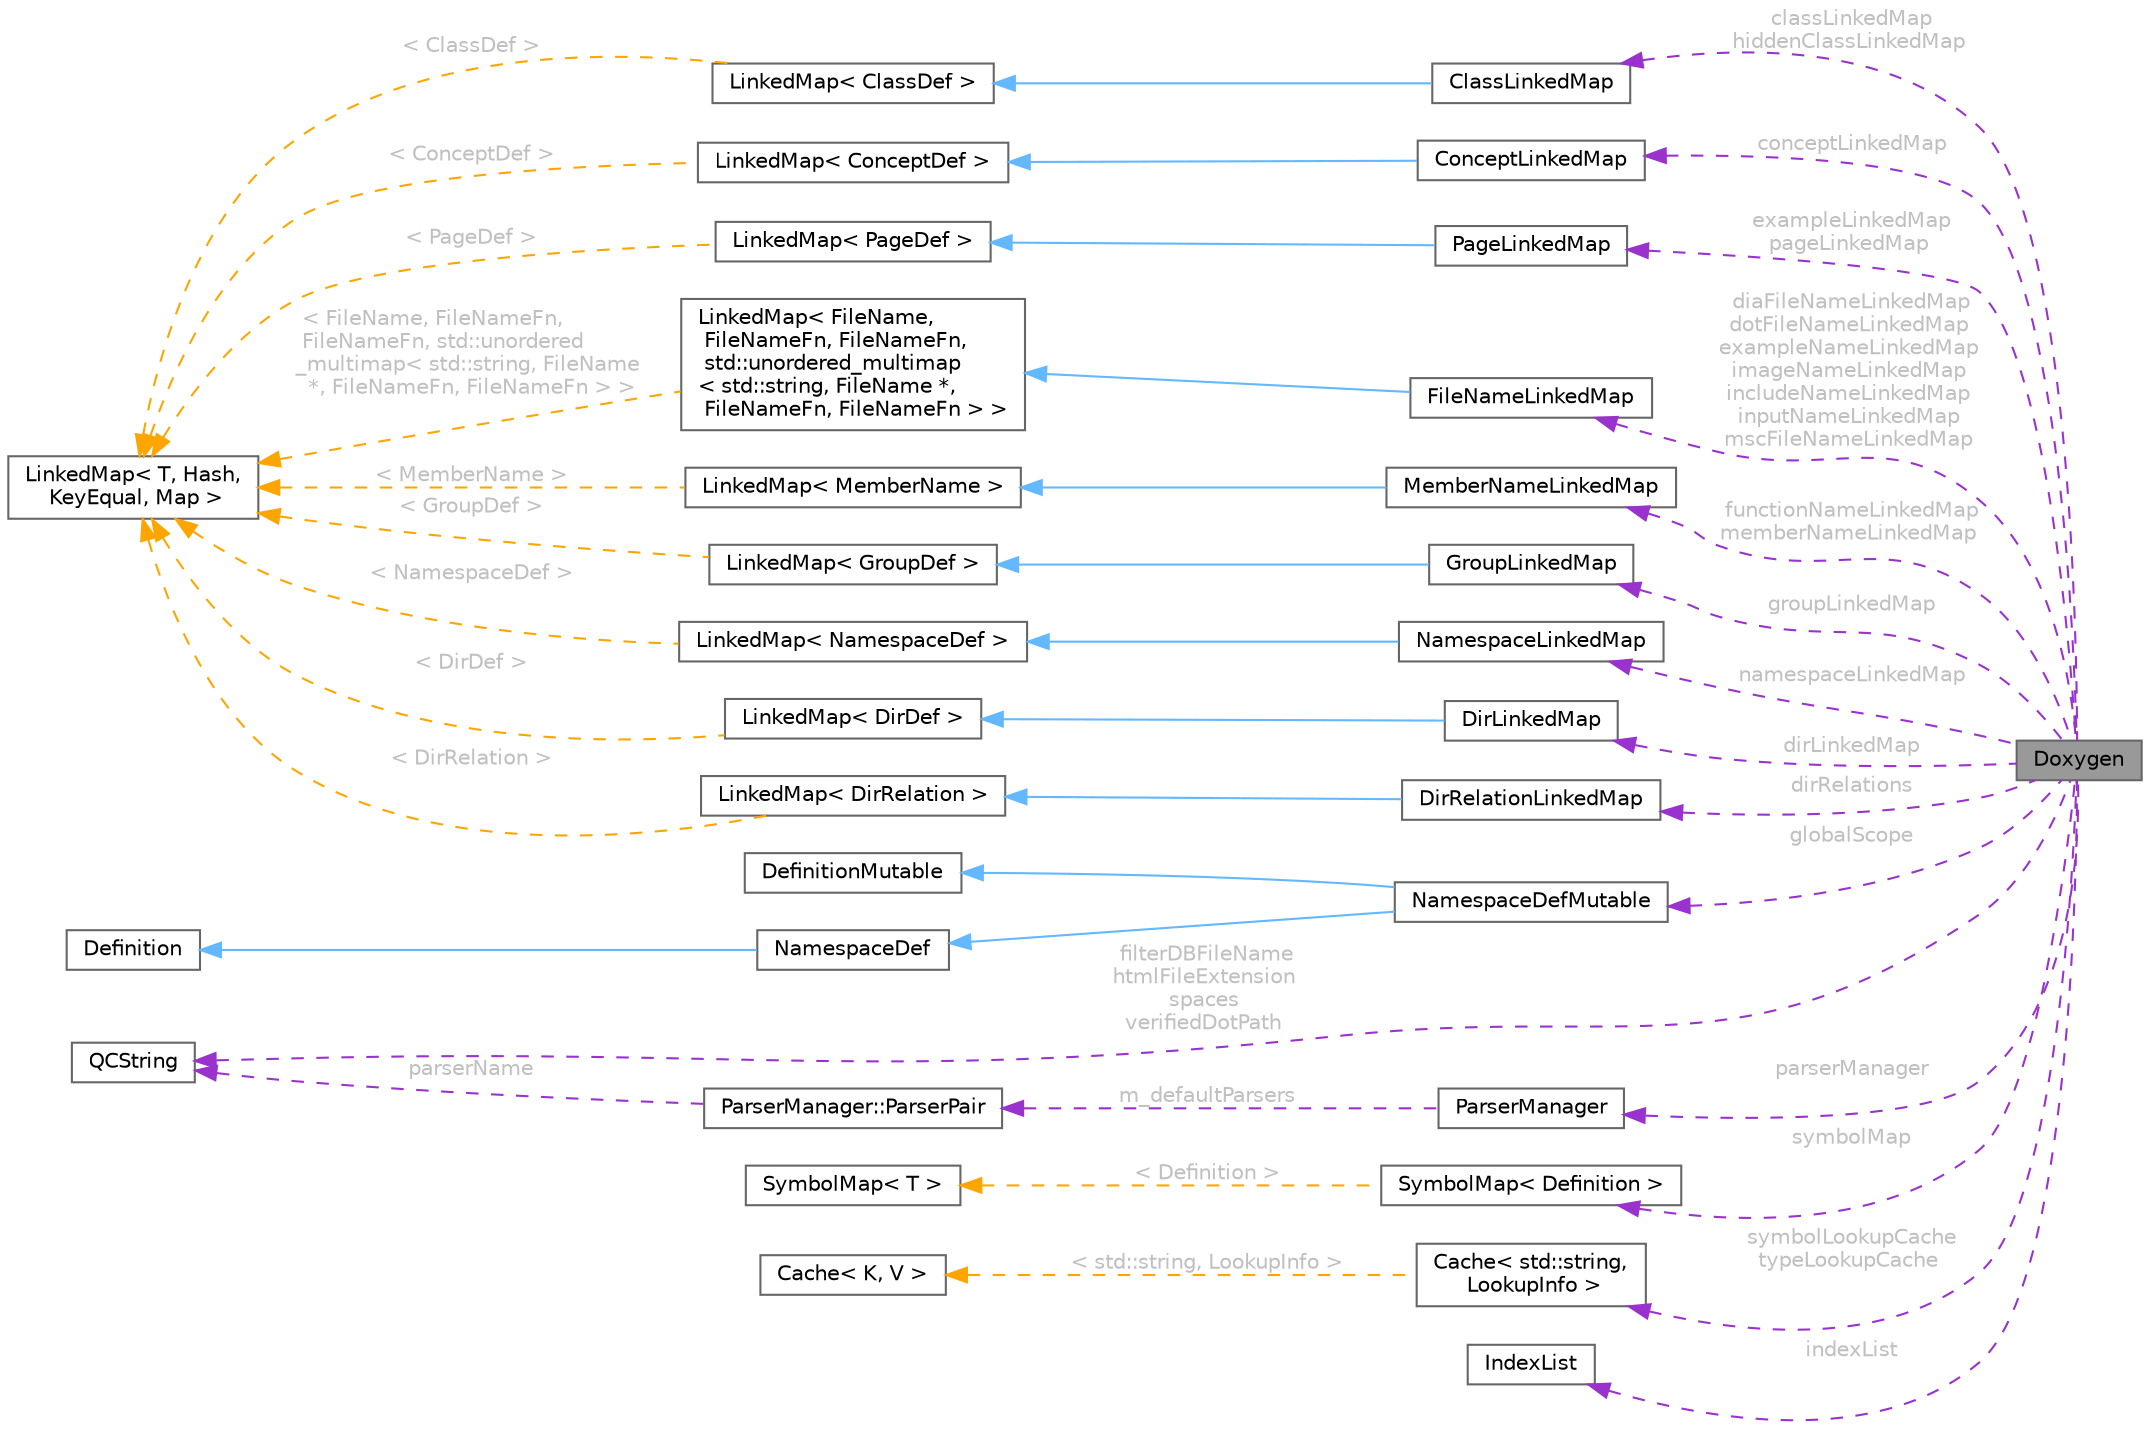 digraph "Doxygen"
{
 // INTERACTIVE_SVG=YES
 // LATEX_PDF_SIZE
  bgcolor="transparent";
  edge [fontname=Helvetica,fontsize=10,labelfontname=Helvetica,labelfontsize=10];
  node [fontname=Helvetica,fontsize=10,shape=box,height=0.2,width=0.4];
  rankdir="LR";
  Node1 [id="Node000001",label="Doxygen",height=0.2,width=0.4,color="gray40", fillcolor="grey60", style="filled", fontcolor="black",tooltip="This class serves as a namespace for global variables used by doxygen."];
  Node2 -> Node1 [id="edge1_Node000001_Node000002",dir="back",color="darkorchid3",style="dashed",tooltip=" ",label=" classLinkedMap\nhiddenClassLinkedMap",fontcolor="grey" ];
  Node2 [id="Node000002",label="ClassLinkedMap",height=0.2,width=0.4,color="gray40", fillcolor="white", style="filled",URL="$d0/d10/class_class_linked_map.html",tooltip=" "];
  Node3 -> Node2 [id="edge2_Node000002_Node000003",dir="back",color="steelblue1",style="solid",tooltip=" "];
  Node3 [id="Node000003",label="LinkedMap\< ClassDef \>",height=0.2,width=0.4,color="gray40", fillcolor="white", style="filled",URL="$d0/d2c/class_linked_map.html",tooltip=" "];
  Node4 -> Node3 [id="edge3_Node000003_Node000004",dir="back",color="orange",style="dashed",tooltip=" ",label=" \< ClassDef \>",fontcolor="grey" ];
  Node4 [id="Node000004",label="LinkedMap\< T, Hash,\l KeyEqual, Map \>",height=0.2,width=0.4,color="gray40", fillcolor="white", style="filled",URL="$d0/d2c/class_linked_map.html",tooltip="Container class representing a vector of objects with keys."];
  Node5 -> Node1 [id="edge4_Node000001_Node000005",dir="back",color="darkorchid3",style="dashed",tooltip=" ",label=" conceptLinkedMap",fontcolor="grey" ];
  Node5 [id="Node000005",label="ConceptLinkedMap",height=0.2,width=0.4,color="gray40", fillcolor="white", style="filled",URL="$db/ded/class_concept_linked_map.html",tooltip=" "];
  Node6 -> Node5 [id="edge5_Node000005_Node000006",dir="back",color="steelblue1",style="solid",tooltip=" "];
  Node6 [id="Node000006",label="LinkedMap\< ConceptDef \>",height=0.2,width=0.4,color="gray40", fillcolor="white", style="filled",URL="$d0/d2c/class_linked_map.html",tooltip=" "];
  Node4 -> Node6 [id="edge6_Node000006_Node000004",dir="back",color="orange",style="dashed",tooltip=" ",label=" \< ConceptDef \>",fontcolor="grey" ];
  Node7 -> Node1 [id="edge7_Node000001_Node000007",dir="back",color="darkorchid3",style="dashed",tooltip=" ",label=" exampleLinkedMap\npageLinkedMap",fontcolor="grey" ];
  Node7 [id="Node000007",label="PageLinkedMap",height=0.2,width=0.4,color="gray40", fillcolor="white", style="filled",URL="$d9/d5e/class_page_linked_map.html",tooltip=" "];
  Node8 -> Node7 [id="edge8_Node000007_Node000008",dir="back",color="steelblue1",style="solid",tooltip=" "];
  Node8 [id="Node000008",label="LinkedMap\< PageDef \>",height=0.2,width=0.4,color="gray40", fillcolor="white", style="filled",URL="$d0/d2c/class_linked_map.html",tooltip=" "];
  Node4 -> Node8 [id="edge9_Node000008_Node000004",dir="back",color="orange",style="dashed",tooltip=" ",label=" \< PageDef \>",fontcolor="grey" ];
  Node9 -> Node1 [id="edge10_Node000001_Node000009",dir="back",color="darkorchid3",style="dashed",tooltip=" ",label=" diaFileNameLinkedMap\ndotFileNameLinkedMap\nexampleNameLinkedMap\nimageNameLinkedMap\nincludeNameLinkedMap\ninputNameLinkedMap\nmscFileNameLinkedMap",fontcolor="grey" ];
  Node9 [id="Node000009",label="FileNameLinkedMap",height=0.2,width=0.4,color="gray40", fillcolor="white", style="filled",URL="$d0/d2c/class_file_name_linked_map.html",tooltip="Ordered dictionary of FileName objects."];
  Node10 -> Node9 [id="edge11_Node000009_Node000010",dir="back",color="steelblue1",style="solid",tooltip=" "];
  Node10 [id="Node000010",label="LinkedMap\< FileName,\l FileNameFn, FileNameFn,\l std::unordered_multimap\l\< std::string, FileName *,\l FileNameFn, FileNameFn \> \>",height=0.2,width=0.4,color="gray40", fillcolor="white", style="filled",URL="$d0/d2c/class_linked_map.html",tooltip=" "];
  Node4 -> Node10 [id="edge12_Node000010_Node000004",dir="back",color="orange",style="dashed",tooltip=" ",label=" \< FileName, FileNameFn,\l FileNameFn, std::unordered\l_multimap\< std::string, FileName\l *, FileNameFn, FileNameFn \> \>",fontcolor="grey" ];
  Node11 -> Node1 [id="edge13_Node000001_Node000011",dir="back",color="darkorchid3",style="dashed",tooltip=" ",label=" functionNameLinkedMap\nmemberNameLinkedMap",fontcolor="grey" ];
  Node11 [id="Node000011",label="MemberNameLinkedMap",height=0.2,width=0.4,color="gray40", fillcolor="white", style="filled",URL="$da/d3d/class_member_name_linked_map.html",tooltip="Ordered dictionary of MemberName objects."];
  Node12 -> Node11 [id="edge14_Node000011_Node000012",dir="back",color="steelblue1",style="solid",tooltip=" "];
  Node12 [id="Node000012",label="LinkedMap\< MemberName \>",height=0.2,width=0.4,color="gray40", fillcolor="white", style="filled",URL="$d0/d2c/class_linked_map.html",tooltip=" "];
  Node4 -> Node12 [id="edge15_Node000012_Node000004",dir="back",color="orange",style="dashed",tooltip=" ",label=" \< MemberName \>",fontcolor="grey" ];
  Node13 -> Node1 [id="edge16_Node000001_Node000013",dir="back",color="darkorchid3",style="dashed",tooltip=" ",label=" groupLinkedMap",fontcolor="grey" ];
  Node13 [id="Node000013",label="GroupLinkedMap",height=0.2,width=0.4,color="gray40", fillcolor="white", style="filled",URL="$d3/dbd/class_group_linked_map.html",tooltip=" "];
  Node14 -> Node13 [id="edge17_Node000013_Node000014",dir="back",color="steelblue1",style="solid",tooltip=" "];
  Node14 [id="Node000014",label="LinkedMap\< GroupDef \>",height=0.2,width=0.4,color="gray40", fillcolor="white", style="filled",URL="$d0/d2c/class_linked_map.html",tooltip=" "];
  Node4 -> Node14 [id="edge18_Node000014_Node000004",dir="back",color="orange",style="dashed",tooltip=" ",label=" \< GroupDef \>",fontcolor="grey" ];
  Node15 -> Node1 [id="edge19_Node000001_Node000015",dir="back",color="darkorchid3",style="dashed",tooltip=" ",label=" namespaceLinkedMap",fontcolor="grey" ];
  Node15 [id="Node000015",label="NamespaceLinkedMap",height=0.2,width=0.4,color="gray40", fillcolor="white", style="filled",URL="$d7/d60/class_namespace_linked_map.html",tooltip=" "];
  Node16 -> Node15 [id="edge20_Node000015_Node000016",dir="back",color="steelblue1",style="solid",tooltip=" "];
  Node16 [id="Node000016",label="LinkedMap\< NamespaceDef \>",height=0.2,width=0.4,color="gray40", fillcolor="white", style="filled",URL="$d0/d2c/class_linked_map.html",tooltip=" "];
  Node4 -> Node16 [id="edge21_Node000016_Node000004",dir="back",color="orange",style="dashed",tooltip=" ",label=" \< NamespaceDef \>",fontcolor="grey" ];
  Node17 -> Node1 [id="edge22_Node000001_Node000017",dir="back",color="darkorchid3",style="dashed",tooltip=" ",label=" globalScope",fontcolor="grey" ];
  Node17 [id="Node000017",label="NamespaceDefMutable",height=0.2,width=0.4,color="gray40", fillcolor="white", style="filled",URL="$dd/dd5/class_namespace_def_mutable.html",tooltip=" "];
  Node18 -> Node17 [id="edge23_Node000017_Node000018",dir="back",color="steelblue1",style="solid",tooltip=" "];
  Node18 [id="Node000018",label="DefinitionMutable",height=0.2,width=0.4,color="gray40", fillcolor="white", style="filled",URL="$d0/d46/class_definition_mutable.html",tooltip=" "];
  Node19 -> Node17 [id="edge24_Node000017_Node000019",dir="back",color="steelblue1",style="solid",tooltip=" "];
  Node19 [id="Node000019",label="NamespaceDef",height=0.2,width=0.4,color="gray40", fillcolor="white", style="filled",URL="$d0/d07/class_namespace_def.html",tooltip="An abstract interface of a namespace symbol."];
  Node20 -> Node19 [id="edge25_Node000019_Node000020",dir="back",color="steelblue1",style="solid",tooltip=" "];
  Node20 [id="Node000020",label="Definition",height=0.2,width=0.4,color="gray40", fillcolor="white", style="filled",URL="$d5/dcc/class_definition.html",tooltip="The common base class of all entity definitions found in the sources."];
  Node21 -> Node1 [id="edge26_Node000001_Node000021",dir="back",color="darkorchid3",style="dashed",tooltip=" ",label=" filterDBFileName\nhtmlFileExtension\nspaces\nverifiedDotPath",fontcolor="grey" ];
  Node21 [id="Node000021",label="QCString",height=0.2,width=0.4,color="gray40", fillcolor="white", style="filled",URL="$d9/d45/class_q_c_string.html",tooltip="This is an alternative implementation of QCString."];
  Node22 -> Node1 [id="edge27_Node000001_Node000022",dir="back",color="darkorchid3",style="dashed",tooltip=" ",label=" symbolMap",fontcolor="grey" ];
  Node22 [id="Node000022",label="SymbolMap\< Definition \>",height=0.2,width=0.4,color="gray40", fillcolor="white", style="filled",URL="$d4/d85/class_symbol_map.html",tooltip=" "];
  Node23 -> Node22 [id="edge28_Node000022_Node000023",dir="back",color="orange",style="dashed",tooltip=" ",label=" \< Definition \>",fontcolor="grey" ];
  Node23 [id="Node000023",label="SymbolMap\< T \>",height=0.2,width=0.4,color="gray40", fillcolor="white", style="filled",URL="$d4/d85/class_symbol_map.html",tooltip="Class implementing a symbol map that maps symbol names to objects."];
  Node24 -> Node1 [id="edge29_Node000001_Node000024",dir="back",color="darkorchid3",style="dashed",tooltip=" ",label=" symbolLookupCache\ntypeLookupCache",fontcolor="grey" ];
  Node24 [id="Node000024",label="Cache\< std::string,\l LookupInfo \>",height=0.2,width=0.4,color="gray40", fillcolor="white", style="filled",URL="$dc/d67/class_cache.html",tooltip=" "];
  Node25 -> Node24 [id="edge30_Node000024_Node000025",dir="back",color="orange",style="dashed",tooltip=" ",label=" \< std::string, LookupInfo \>",fontcolor="grey" ];
  Node25 [id="Node000025",label="Cache\< K, V \>",height=0.2,width=0.4,color="gray40", fillcolor="white", style="filled",URL="$dc/d67/class_cache.html",tooltip=" "];
  Node26 -> Node1 [id="edge31_Node000001_Node000026",dir="back",color="darkorchid3",style="dashed",tooltip=" ",label=" dirLinkedMap",fontcolor="grey" ];
  Node26 [id="Node000026",label="DirLinkedMap",height=0.2,width=0.4,color="gray40", fillcolor="white", style="filled",URL="$de/d40/class_dir_linked_map.html",tooltip="A linked map of directories."];
  Node27 -> Node26 [id="edge32_Node000026_Node000027",dir="back",color="steelblue1",style="solid",tooltip=" "];
  Node27 [id="Node000027",label="LinkedMap\< DirDef \>",height=0.2,width=0.4,color="gray40", fillcolor="white", style="filled",URL="$d0/d2c/class_linked_map.html",tooltip=" "];
  Node4 -> Node27 [id="edge33_Node000027_Node000004",dir="back",color="orange",style="dashed",tooltip=" ",label=" \< DirDef \>",fontcolor="grey" ];
  Node28 -> Node1 [id="edge34_Node000001_Node000028",dir="back",color="darkorchid3",style="dashed",tooltip=" ",label=" dirRelations",fontcolor="grey" ];
  Node28 [id="Node000028",label="DirRelationLinkedMap",height=0.2,width=0.4,color="gray40", fillcolor="white", style="filled",URL="$d4/d03/class_dir_relation_linked_map.html",tooltip=" "];
  Node29 -> Node28 [id="edge35_Node000028_Node000029",dir="back",color="steelblue1",style="solid",tooltip=" "];
  Node29 [id="Node000029",label="LinkedMap\< DirRelation \>",height=0.2,width=0.4,color="gray40", fillcolor="white", style="filled",URL="$d0/d2c/class_linked_map.html",tooltip=" "];
  Node4 -> Node29 [id="edge36_Node000029_Node000004",dir="back",color="orange",style="dashed",tooltip=" ",label=" \< DirRelation \>",fontcolor="grey" ];
  Node30 -> Node1 [id="edge37_Node000001_Node000030",dir="back",color="darkorchid3",style="dashed",tooltip=" ",label=" parserManager",fontcolor="grey" ];
  Node30 [id="Node000030",label="ParserManager",height=0.2,width=0.4,color="gray40", fillcolor="white", style="filled",URL="$d4/d0d/class_parser_manager.html",tooltip="Manages programming language parsers."];
  Node31 -> Node30 [id="edge38_Node000030_Node000031",dir="back",color="darkorchid3",style="dashed",tooltip=" ",label=" m_defaultParsers",fontcolor="grey" ];
  Node31 [id="Node000031",label="ParserManager::ParserPair",height=0.2,width=0.4,color="gray40", fillcolor="white", style="filled",URL="$df/d04/struct_parser_manager_1_1_parser_pair.html",tooltip=" "];
  Node21 -> Node31 [id="edge39_Node000031_Node000021",dir="back",color="darkorchid3",style="dashed",tooltip=" ",label=" parserName",fontcolor="grey" ];
  Node32 -> Node1 [id="edge40_Node000001_Node000032",dir="back",color="darkorchid3",style="dashed",tooltip=" ",label=" indexList",fontcolor="grey" ];
  Node32 [id="Node000032",label="IndexList",height=0.2,width=0.4,color="gray40", fillcolor="white", style="filled",URL="$d9/d57/class_index_list.html",tooltip="A list of index interfaces."];
}
